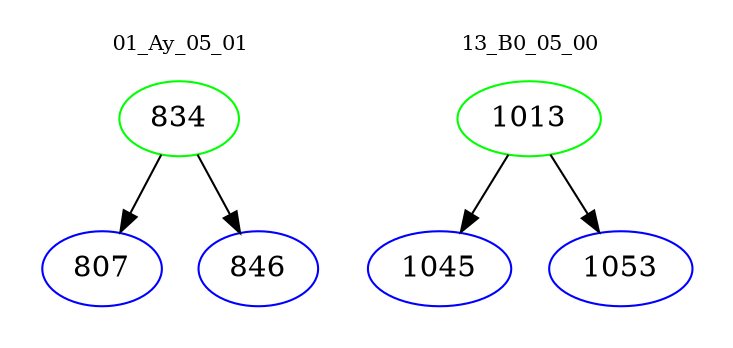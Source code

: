 digraph{
subgraph cluster_0 {
color = white
label = "01_Ay_05_01";
fontsize=10;
T0_834 [label="834", color="green"]
T0_834 -> T0_807 [color="black"]
T0_807 [label="807", color="blue"]
T0_834 -> T0_846 [color="black"]
T0_846 [label="846", color="blue"]
}
subgraph cluster_1 {
color = white
label = "13_B0_05_00";
fontsize=10;
T1_1013 [label="1013", color="green"]
T1_1013 -> T1_1045 [color="black"]
T1_1045 [label="1045", color="blue"]
T1_1013 -> T1_1053 [color="black"]
T1_1053 [label="1053", color="blue"]
}
}
